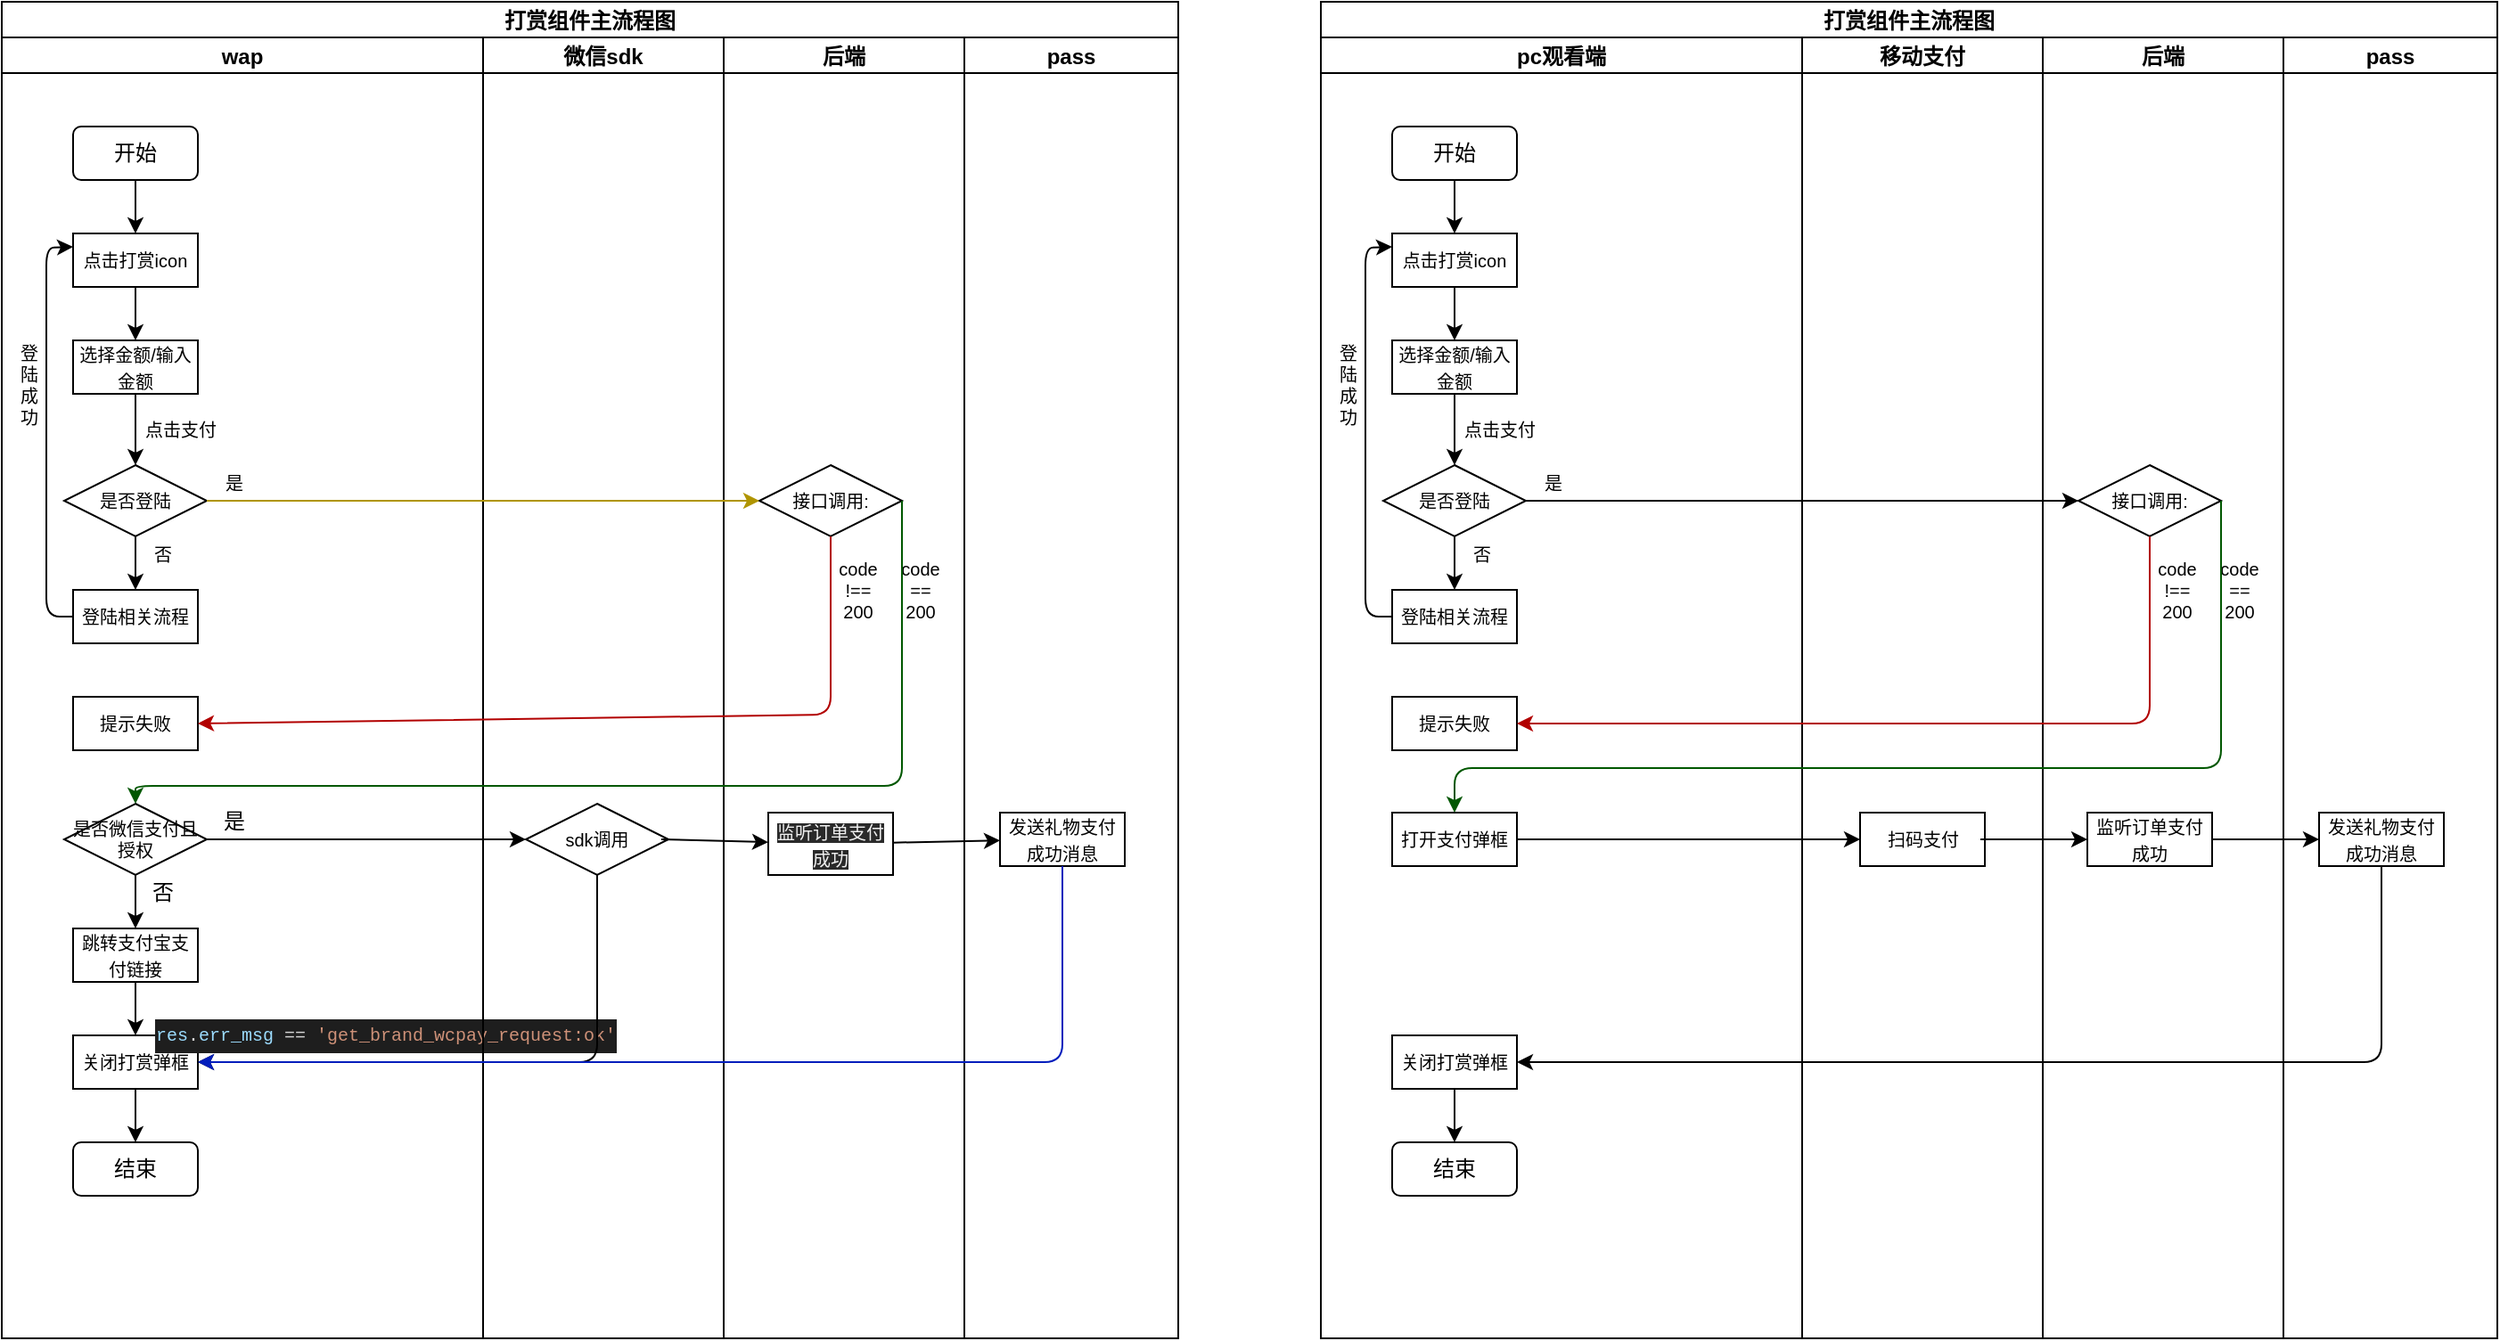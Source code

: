 <mxfile>
    <diagram id="euX9YsUQt2eFNL9V4EkM" name="第 1 页">
        <mxGraphModel dx="959" dy="1670" grid="1" gridSize="10" guides="1" tooltips="1" connect="1" arrows="1" fold="1" page="1" pageScale="1" pageWidth="827" pageHeight="1169" math="0" shadow="0">
            <root>
                <mxCell id="0"/>
                <mxCell id="1" parent="0"/>
                <mxCell id="2" value="打赏组件主流程图" style="swimlane;childLayout=stackLayout;resizeParent=1;resizeParentMax=0;startSize=20;" parent="1" vertex="1">
                    <mxGeometry x="120" y="-120" width="660" height="750" as="geometry"/>
                </mxCell>
                <mxCell id="3" value="wap" style="swimlane;startSize=20;" parent="2" vertex="1">
                    <mxGeometry y="20" width="270" height="730" as="geometry"/>
                </mxCell>
                <mxCell id="4" style="edgeStyle=none;html=1;exitX=0.5;exitY=1;exitDx=0;exitDy=0;entryX=0.5;entryY=0;entryDx=0;entryDy=0;" parent="3" source="5" target="7" edge="1">
                    <mxGeometry relative="1" as="geometry"/>
                </mxCell>
                <mxCell id="5" value="开始" style="rounded=1;whiteSpace=wrap;html=1;" parent="3" vertex="1">
                    <mxGeometry x="40" y="50" width="70" height="30" as="geometry"/>
                </mxCell>
                <mxCell id="6" value="" style="edgeStyle=none;html=1;fontSize=10;" parent="3" source="7" edge="1">
                    <mxGeometry relative="1" as="geometry">
                        <mxPoint x="75" y="170" as="targetPoint"/>
                    </mxGeometry>
                </mxCell>
                <mxCell id="7" value="&lt;font style=&quot;font-size: 10px&quot;&gt;点击打赏icon&lt;/font&gt;" style="rounded=0;whiteSpace=wrap;html=1;" parent="3" vertex="1">
                    <mxGeometry x="40" y="110" width="70" height="30" as="geometry"/>
                </mxCell>
                <mxCell id="11" value="" style="edgeStyle=none;html=1;fontSize=10;" parent="3" source="12" target="14" edge="1">
                    <mxGeometry relative="1" as="geometry"/>
                </mxCell>
                <mxCell id="12" value="是否登陆" style="rhombus;whiteSpace=wrap;html=1;fontSize=10;" parent="3" vertex="1">
                    <mxGeometry x="35" y="240" width="80" height="40" as="geometry"/>
                </mxCell>
                <mxCell id="13" style="edgeStyle=none;html=1;exitX=0;exitY=0.5;exitDx=0;exitDy=0;entryX=0;entryY=0.25;entryDx=0;entryDy=0;fontSize=10;" parent="3" source="14" target="7" edge="1">
                    <mxGeometry relative="1" as="geometry">
                        <Array as="points">
                            <mxPoint x="25" y="325"/>
                            <mxPoint x="25" y="270"/>
                            <mxPoint x="25" y="220"/>
                            <mxPoint x="25" y="118"/>
                        </Array>
                    </mxGeometry>
                </mxCell>
                <mxCell id="14" value="&lt;font style=&quot;font-size: 10px&quot;&gt;登陆相关流程&lt;/font&gt;" style="rounded=0;whiteSpace=wrap;html=1;" parent="3" vertex="1">
                    <mxGeometry x="40" y="310" width="70" height="30" as="geometry"/>
                </mxCell>
                <mxCell id="15" value="登&lt;br&gt;陆&lt;br&gt;成&lt;br&gt;功" style="text;html=1;align=center;verticalAlign=middle;resizable=0;points=[];autosize=1;strokeColor=none;fillColor=none;fontSize=10;" parent="3" vertex="1">
                    <mxGeometry y="170" width="30" height="50" as="geometry"/>
                </mxCell>
                <mxCell id="16" value="点击支付" style="text;html=1;align=center;verticalAlign=middle;resizable=0;points=[];autosize=1;strokeColor=none;fillColor=none;fontSize=10;" parent="3" vertex="1">
                    <mxGeometry x="70" y="210" width="60" height="20" as="geometry"/>
                </mxCell>
                <mxCell id="17" value="是" style="text;html=1;align=center;verticalAlign=middle;resizable=0;points=[];autosize=1;strokeColor=none;fillColor=none;fontSize=10;" parent="3" vertex="1">
                    <mxGeometry x="115" y="240" width="30" height="20" as="geometry"/>
                </mxCell>
                <mxCell id="18" value="&lt;font style=&quot;font-size: 10px&quot;&gt;提示失败&lt;/font&gt;" style="rounded=0;whiteSpace=wrap;html=1;" parent="3" vertex="1">
                    <mxGeometry x="40" y="370" width="70" height="30" as="geometry"/>
                </mxCell>
                <mxCell id="48" style="edgeStyle=none;html=1;exitX=0.5;exitY=1;exitDx=0;exitDy=0;entryX=0.5;entryY=0;entryDx=0;entryDy=0;" parent="3" source="44" target="12" edge="1">
                    <mxGeometry relative="1" as="geometry"/>
                </mxCell>
                <mxCell id="44" value="&lt;font style=&quot;font-size: 10px&quot;&gt;选择金额/输入金额&lt;/font&gt;" style="rounded=0;whiteSpace=wrap;html=1;" parent="3" vertex="1">
                    <mxGeometry x="40" y="170" width="70" height="30" as="geometry"/>
                </mxCell>
                <mxCell id="59" style="edgeStyle=none;html=1;exitX=0.5;exitY=1;exitDx=0;exitDy=0;entryX=0.5;entryY=0;entryDx=0;entryDy=0;" parent="3" source="54" target="58" edge="1">
                    <mxGeometry relative="1" as="geometry"/>
                </mxCell>
                <mxCell id="54" value="是否微信支付且授权" style="rhombus;whiteSpace=wrap;html=1;fontSize=10;" parent="3" vertex="1">
                    <mxGeometry x="35" y="430" width="80" height="40" as="geometry"/>
                </mxCell>
                <mxCell id="57" value="否" style="text;html=1;align=center;verticalAlign=middle;resizable=0;points=[];autosize=1;strokeColor=none;fillColor=none;" parent="3" vertex="1">
                    <mxGeometry x="75" y="470" width="30" height="20" as="geometry"/>
                </mxCell>
                <mxCell id="19" value="" style="edgeStyle=none;html=1;fontSize=10;" parent="3" target="21" edge="1">
                    <mxGeometry relative="1" as="geometry">
                        <mxPoint x="75" y="590.0" as="sourcePoint"/>
                    </mxGeometry>
                </mxCell>
                <mxCell id="21" value="结束" style="rounded=1;whiteSpace=wrap;html=1;" parent="3" vertex="1">
                    <mxGeometry x="40" y="620" width="70" height="30" as="geometry"/>
                </mxCell>
                <mxCell id="61" value="" style="edgeStyle=none;html=1;" parent="3" source="58" target="60" edge="1">
                    <mxGeometry relative="1" as="geometry"/>
                </mxCell>
                <mxCell id="58" value="&lt;span style=&quot;font-size: 10px&quot;&gt;跳转支付宝支付链接&lt;/span&gt;" style="rounded=0;whiteSpace=wrap;html=1;" parent="3" vertex="1">
                    <mxGeometry x="40" y="500" width="70" height="30" as="geometry"/>
                </mxCell>
                <mxCell id="60" value="&lt;span style=&quot;font-size: 10px&quot;&gt;关闭打赏弹框&lt;/span&gt;" style="rounded=0;whiteSpace=wrap;html=1;" parent="3" vertex="1">
                    <mxGeometry x="40" y="560" width="70" height="30" as="geometry"/>
                </mxCell>
                <mxCell id="63" value="&lt;div style=&quot;color: rgb(212 , 212 , 212) ; background-color: rgb(30 , 30 , 30) ; font-family: &amp;#34;consolas&amp;#34; , &amp;#34;courier new&amp;#34; , monospace ; line-height: 19px&quot;&gt;&lt;font style=&quot;font-size: 10px&quot;&gt;&lt;span style=&quot;color: rgb(156 , 220 , 254)&quot;&gt;res&lt;/span&gt;.&lt;span style=&quot;color: rgb(156 , 220 , 254)&quot;&gt;err_msg&lt;/span&gt; == &lt;span style=&quot;color: rgb(206 , 145 , 120)&quot;&gt;'get_brand_wcpay_request:ok'&lt;/span&gt;&lt;/font&gt;&lt;/div&gt;" style="text;html=1;align=center;verticalAlign=middle;resizable=0;points=[];autosize=1;strokeColor=none;fillColor=none;" parent="3" vertex="1">
                    <mxGeometry x="90" y="545" width="250" height="30" as="geometry"/>
                </mxCell>
                <mxCell id="49" value="微信sdk" style="swimlane;startSize=20;" parent="2" vertex="1">
                    <mxGeometry x="270" y="20" width="135" height="730" as="geometry"/>
                </mxCell>
                <mxCell id="50" value="sdk调用" style="rhombus;whiteSpace=wrap;html=1;fontSize=10;" parent="49" vertex="1">
                    <mxGeometry x="24" y="430" width="80" height="40" as="geometry"/>
                </mxCell>
                <mxCell id="27" value="后端" style="swimlane;startSize=20;" parent="2" vertex="1">
                    <mxGeometry x="405" y="20" width="135" height="730" as="geometry"/>
                </mxCell>
                <mxCell id="28" value="接口调用:" style="rhombus;whiteSpace=wrap;html=1;fontSize=10;" parent="27" vertex="1">
                    <mxGeometry x="20" y="240" width="80" height="40" as="geometry"/>
                </mxCell>
                <mxCell id="29" value="code&lt;br&gt;!==&lt;br&gt;200" style="text;html=1;align=center;verticalAlign=middle;resizable=0;points=[];autosize=1;strokeColor=none;fillColor=none;fontSize=10;" parent="27" vertex="1">
                    <mxGeometry x="55" y="290" width="40" height="40" as="geometry"/>
                </mxCell>
                <mxCell id="51" value="code&lt;br&gt;==&lt;br&gt;200" style="text;html=1;align=center;verticalAlign=middle;resizable=0;points=[];autosize=1;strokeColor=none;fillColor=none;fontSize=10;" parent="27" vertex="1">
                    <mxGeometry x="90" y="290" width="40" height="40" as="geometry"/>
                </mxCell>
                <mxCell id="65" value="&#10;&#10;&lt;span style=&quot;color: rgb(240, 240, 240); font-family: helvetica; font-size: 10px; font-style: normal; font-weight: 400; letter-spacing: normal; text-align: center; text-indent: 0px; text-transform: none; word-spacing: 0px; background-color: rgb(42, 42, 42); display: inline; float: none;&quot;&gt;监听订单支付成功&lt;/span&gt;&#10;&#10;" style="rounded=0;whiteSpace=wrap;html=1;" parent="27" vertex="1">
                    <mxGeometry x="25" y="435" width="70" height="35" as="geometry"/>
                </mxCell>
                <mxCell id="32" value="pass" style="swimlane;startSize=20;" parent="2" vertex="1">
                    <mxGeometry x="540" y="20" width="120" height="730" as="geometry"/>
                </mxCell>
                <mxCell id="33" value="&lt;font style=&quot;font-size: 10px&quot;&gt;发送礼物支付成功消息&lt;/font&gt;" style="rounded=0;whiteSpace=wrap;html=1;" parent="32" vertex="1">
                    <mxGeometry x="20" y="435" width="70" height="30" as="geometry"/>
                </mxCell>
                <mxCell id="34" value="" style="edgeStyle=none;html=1;fontSize=10;entryX=1;entryY=0.5;entryDx=0;entryDy=0;fillColor=#e51400;strokeColor=#B20000;" parent="2" source="28" target="18" edge="1">
                    <mxGeometry relative="1" as="geometry">
                        <mxPoint x="205" y="380" as="targetPoint"/>
                        <Array as="points">
                            <mxPoint x="465" y="400"/>
                        </Array>
                    </mxGeometry>
                </mxCell>
                <mxCell id="36" value="" style="edgeStyle=none;html=1;fontSize=10;fillColor=#008a00;strokeColor=#005700;exitX=1;exitY=0.5;exitDx=0;exitDy=0;entryX=0.5;entryY=0;entryDx=0;entryDy=0;" parent="2" source="28" target="54" edge="1">
                    <mxGeometry relative="1" as="geometry">
                        <mxPoint x="180" y="460" as="targetPoint"/>
                        <Array as="points">
                            <mxPoint x="505" y="440"/>
                            <mxPoint x="290" y="440"/>
                            <mxPoint x="180" y="440"/>
                            <mxPoint x="75" y="440"/>
                        </Array>
                    </mxGeometry>
                </mxCell>
                <mxCell id="37" style="edgeStyle=none;html=1;exitX=1;exitY=0.5;exitDx=0;exitDy=0;fontSize=10;entryX=0;entryY=0.5;entryDx=0;entryDy=0;fillColor=#e3c800;strokeColor=#B09500;" parent="2" source="12" target="28" edge="1">
                    <mxGeometry relative="1" as="geometry">
                        <mxPoint x="150.0" y="279.793" as="targetPoint"/>
                    </mxGeometry>
                </mxCell>
                <mxCell id="55" value="" style="edgeStyle=none;html=1;entryX=0;entryY=0.5;entryDx=0;entryDy=0;" parent="2" source="54" target="50" edge="1">
                    <mxGeometry relative="1" as="geometry">
                        <mxPoint x="195" y="470" as="targetPoint"/>
                    </mxGeometry>
                </mxCell>
                <mxCell id="62" style="edgeStyle=none;html=1;exitX=0.5;exitY=1;exitDx=0;exitDy=0;entryX=1;entryY=0.5;entryDx=0;entryDy=0;" parent="2" source="50" target="60" edge="1">
                    <mxGeometry relative="1" as="geometry">
                        <mxPoint x="334" y="610" as="targetPoint"/>
                        <Array as="points">
                            <mxPoint x="334" y="595"/>
                        </Array>
                    </mxGeometry>
                </mxCell>
                <mxCell id="64" value="" style="edgeStyle=none;html=1;fontSize=10;entryX=1;entryY=0.5;entryDx=0;entryDy=0;fillColor=#0050ef;strokeColor=#001DBC;" parent="2" source="33" target="60" edge="1">
                    <mxGeometry relative="1" as="geometry">
                        <mxPoint x="600" y="630" as="targetPoint"/>
                        <Array as="points">
                            <mxPoint x="595" y="595"/>
                        </Array>
                    </mxGeometry>
                </mxCell>
                <mxCell id="66" value="" style="edgeStyle=none;html=1;fontSize=10;" parent="2" source="65" target="33" edge="1">
                    <mxGeometry relative="1" as="geometry"/>
                </mxCell>
                <mxCell id="67" value="" style="edgeStyle=none;html=1;fontSize=10;" parent="2" target="65" edge="1">
                    <mxGeometry relative="1" as="geometry">
                        <mxPoint x="370" y="470" as="sourcePoint"/>
                    </mxGeometry>
                </mxCell>
                <mxCell id="41" value="否" style="text;html=1;align=center;verticalAlign=middle;resizable=0;points=[];autosize=1;strokeColor=none;fillColor=none;fontSize=10;" parent="1" vertex="1">
                    <mxGeometry x="195" y="180" width="30" height="20" as="geometry"/>
                </mxCell>
                <mxCell id="56" value="是" style="text;html=1;align=center;verticalAlign=middle;resizable=0;points=[];autosize=1;strokeColor=none;fillColor=none;" parent="1" vertex="1">
                    <mxGeometry x="235" y="330" width="30" height="20" as="geometry"/>
                </mxCell>
                <mxCell id="68" value="打赏组件主流程图" style="swimlane;childLayout=stackLayout;resizeParent=1;resizeParentMax=0;startSize=20;" parent="1" vertex="1">
                    <mxGeometry x="860" y="-120" width="660" height="750" as="geometry"/>
                </mxCell>
                <mxCell id="69" value="pc观看端" style="swimlane;startSize=20;horizontal=1;swimlaneFillColor=none;" parent="68" vertex="1">
                    <mxGeometry y="20" width="270" height="730" as="geometry"/>
                </mxCell>
                <mxCell id="70" style="edgeStyle=none;html=1;exitX=0.5;exitY=1;exitDx=0;exitDy=0;entryX=0.5;entryY=0;entryDx=0;entryDy=0;" parent="69" source="71" target="73" edge="1">
                    <mxGeometry relative="1" as="geometry"/>
                </mxCell>
                <mxCell id="71" value="开始" style="rounded=1;whiteSpace=wrap;html=1;" parent="69" vertex="1">
                    <mxGeometry x="40" y="50" width="70" height="30" as="geometry"/>
                </mxCell>
                <mxCell id="72" value="" style="edgeStyle=none;html=1;fontSize=10;" parent="69" source="73" edge="1">
                    <mxGeometry relative="1" as="geometry">
                        <mxPoint x="75" y="170" as="targetPoint"/>
                    </mxGeometry>
                </mxCell>
                <mxCell id="73" value="&lt;span style=&quot;font-size: 10px&quot;&gt;点击打赏icon&lt;/span&gt;" style="rounded=0;whiteSpace=wrap;html=1;" parent="69" vertex="1">
                    <mxGeometry x="40" y="110" width="70" height="30" as="geometry"/>
                </mxCell>
                <mxCell id="74" value="" style="edgeStyle=none;html=1;fontSize=10;" parent="69" source="75" target="77" edge="1">
                    <mxGeometry relative="1" as="geometry"/>
                </mxCell>
                <mxCell id="75" value="是否登陆" style="rhombus;whiteSpace=wrap;html=1;fontSize=10;" parent="69" vertex="1">
                    <mxGeometry x="35" y="240" width="80" height="40" as="geometry"/>
                </mxCell>
                <mxCell id="76" style="edgeStyle=none;html=1;exitX=0;exitY=0.5;exitDx=0;exitDy=0;entryX=0;entryY=0.25;entryDx=0;entryDy=0;fontSize=10;" parent="69" source="77" target="73" edge="1">
                    <mxGeometry relative="1" as="geometry">
                        <Array as="points">
                            <mxPoint x="25" y="325"/>
                            <mxPoint x="25" y="270"/>
                            <mxPoint x="25" y="220"/>
                            <mxPoint x="25" y="118"/>
                        </Array>
                    </mxGeometry>
                </mxCell>
                <mxCell id="77" value="&lt;font style=&quot;font-size: 10px&quot;&gt;登陆相关流程&lt;/font&gt;" style="rounded=0;whiteSpace=wrap;html=1;" parent="69" vertex="1">
                    <mxGeometry x="40" y="310" width="70" height="30" as="geometry"/>
                </mxCell>
                <mxCell id="78" value="登&lt;br&gt;陆&lt;br&gt;成&lt;br&gt;功" style="text;html=1;align=center;verticalAlign=middle;resizable=0;points=[];autosize=1;strokeColor=none;fillColor=none;fontSize=10;" parent="69" vertex="1">
                    <mxGeometry y="170" width="30" height="50" as="geometry"/>
                </mxCell>
                <mxCell id="79" value="点击支付" style="text;html=1;align=center;verticalAlign=middle;resizable=0;points=[];autosize=1;strokeColor=none;fillColor=none;fontSize=10;" parent="69" vertex="1">
                    <mxGeometry x="70" y="210" width="60" height="20" as="geometry"/>
                </mxCell>
                <mxCell id="80" value="是" style="text;html=1;align=center;verticalAlign=middle;resizable=0;points=[];autosize=1;strokeColor=none;fillColor=none;fontSize=10;" parent="69" vertex="1">
                    <mxGeometry x="115" y="240" width="30" height="20" as="geometry"/>
                </mxCell>
                <mxCell id="81" value="&lt;font style=&quot;font-size: 10px&quot;&gt;提示失败&lt;/font&gt;" style="rounded=0;whiteSpace=wrap;html=1;" parent="69" vertex="1">
                    <mxGeometry x="40" y="370" width="70" height="30" as="geometry"/>
                </mxCell>
                <mxCell id="82" style="edgeStyle=none;html=1;exitX=0.5;exitY=1;exitDx=0;exitDy=0;entryX=0.5;entryY=0;entryDx=0;entryDy=0;" parent="69" source="83" target="75" edge="1">
                    <mxGeometry relative="1" as="geometry"/>
                </mxCell>
                <mxCell id="83" value="&lt;font style=&quot;font-size: 10px&quot;&gt;选择金额/输入金额&lt;/font&gt;" style="rounded=0;whiteSpace=wrap;html=1;" parent="69" vertex="1">
                    <mxGeometry x="40" y="170" width="70" height="30" as="geometry"/>
                </mxCell>
                <mxCell id="84" style="edgeStyle=none;html=1;exitX=0.5;exitY=1;exitDx=0;exitDy=0;entryX=0.5;entryY=0;entryDx=0;entryDy=0;" parent="69" edge="1">
                    <mxGeometry relative="1" as="geometry">
                        <mxPoint x="75" y="470.0" as="sourcePoint"/>
                    </mxGeometry>
                </mxCell>
                <mxCell id="87" value="" style="edgeStyle=none;html=1;fontSize=10;" parent="69" target="88" edge="1">
                    <mxGeometry relative="1" as="geometry">
                        <mxPoint x="75" y="590.0" as="sourcePoint"/>
                    </mxGeometry>
                </mxCell>
                <mxCell id="88" value="结束" style="rounded=1;whiteSpace=wrap;html=1;" parent="69" vertex="1">
                    <mxGeometry x="40" y="620" width="70" height="30" as="geometry"/>
                </mxCell>
                <mxCell id="91" value="&lt;span style=&quot;font-size: 10px&quot;&gt;关闭打赏弹框&lt;/span&gt;" style="rounded=0;whiteSpace=wrap;html=1;" parent="69" vertex="1">
                    <mxGeometry x="40" y="560" width="70" height="30" as="geometry"/>
                </mxCell>
                <mxCell id="114" value="&lt;font style=&quot;font-size: 10px&quot;&gt;打开支付弹框&lt;/font&gt;" style="rounded=0;whiteSpace=wrap;html=1;" parent="69" vertex="1">
                    <mxGeometry x="40" y="435" width="70" height="30" as="geometry"/>
                </mxCell>
                <mxCell id="93" value="移动支付" style="swimlane;startSize=20;" parent="68" vertex="1">
                    <mxGeometry x="270" y="20" width="135" height="730" as="geometry"/>
                </mxCell>
                <mxCell id="113" value="&lt;font style=&quot;font-size: 10px&quot;&gt;扫码支付&lt;/font&gt;" style="rounded=0;whiteSpace=wrap;html=1;" parent="93" vertex="1">
                    <mxGeometry x="32.5" y="435" width="70" height="30" as="geometry"/>
                </mxCell>
                <mxCell id="95" value="后端" style="swimlane;startSize=20;" parent="68" vertex="1">
                    <mxGeometry x="405" y="20" width="135" height="730" as="geometry"/>
                </mxCell>
                <mxCell id="96" value="接口调用:" style="rhombus;whiteSpace=wrap;html=1;fontSize=10;" parent="95" vertex="1">
                    <mxGeometry x="20" y="240" width="80" height="40" as="geometry"/>
                </mxCell>
                <mxCell id="97" value="code&lt;br&gt;!==&lt;br&gt;200" style="text;html=1;align=center;verticalAlign=middle;resizable=0;points=[];autosize=1;strokeColor=none;fillColor=none;fontSize=10;" parent="95" vertex="1">
                    <mxGeometry x="55" y="290" width="40" height="40" as="geometry"/>
                </mxCell>
                <mxCell id="98" value="code&lt;br&gt;==&lt;br&gt;200" style="text;html=1;align=center;verticalAlign=middle;resizable=0;points=[];autosize=1;strokeColor=none;fillColor=none;fontSize=10;" parent="95" vertex="1">
                    <mxGeometry x="90" y="290" width="40" height="40" as="geometry"/>
                </mxCell>
                <mxCell id="99" value="&lt;font style=&quot;font-size: 10px&quot;&gt;监听订单支付成功&lt;/font&gt;" style="rounded=0;whiteSpace=wrap;html=1;" parent="95" vertex="1">
                    <mxGeometry x="25" y="435" width="70" height="30" as="geometry"/>
                </mxCell>
                <mxCell id="100" value="pass" style="swimlane;startSize=20;" parent="68" vertex="1">
                    <mxGeometry x="540" y="20" width="120" height="730" as="geometry"/>
                </mxCell>
                <mxCell id="101" value="&lt;font style=&quot;font-size: 10px&quot;&gt;发送礼物支付成功消息&lt;/font&gt;" style="rounded=0;whiteSpace=wrap;html=1;" parent="100" vertex="1">
                    <mxGeometry x="20" y="435" width="70" height="30" as="geometry"/>
                </mxCell>
                <mxCell id="102" value="" style="edgeStyle=none;html=1;fontSize=10;entryX=1;entryY=0.5;entryDx=0;entryDy=0;fillColor=#e51400;strokeColor=#B20000;" parent="68" source="96" target="81" edge="1">
                    <mxGeometry relative="1" as="geometry">
                        <mxPoint x="205" y="380" as="targetPoint"/>
                        <Array as="points">
                            <mxPoint x="465" y="405"/>
                        </Array>
                    </mxGeometry>
                </mxCell>
                <mxCell id="104" style="edgeStyle=none;html=1;exitX=1;exitY=0.5;exitDx=0;exitDy=0;fontSize=10;entryX=0;entryY=0.5;entryDx=0;entryDy=0;" parent="68" source="75" target="96" edge="1">
                    <mxGeometry relative="1" as="geometry">
                        <mxPoint x="150.0" y="279.793" as="targetPoint"/>
                    </mxGeometry>
                </mxCell>
                <mxCell id="107" value="" style="edgeStyle=none;html=1;fontSize=10;entryX=1;entryY=0.5;entryDx=0;entryDy=0;" parent="68" source="101" target="91" edge="1">
                    <mxGeometry relative="1" as="geometry">
                        <mxPoint x="600" y="630" as="targetPoint"/>
                        <Array as="points">
                            <mxPoint x="595" y="595"/>
                        </Array>
                    </mxGeometry>
                </mxCell>
                <mxCell id="108" value="" style="edgeStyle=none;html=1;fontSize=10;" parent="68" source="99" target="101" edge="1">
                    <mxGeometry relative="1" as="geometry"/>
                </mxCell>
                <mxCell id="109" value="" style="edgeStyle=none;html=1;fontSize=10;" parent="68" target="99" edge="1">
                    <mxGeometry relative="1" as="geometry">
                        <mxPoint x="370" y="470" as="sourcePoint"/>
                    </mxGeometry>
                </mxCell>
                <mxCell id="112" style="edgeStyle=none;html=1;exitX=1;exitY=0.5;exitDx=0;exitDy=0;entryX=0.5;entryY=0;entryDx=0;entryDy=0;fontSize=10;fillColor=#008a00;strokeColor=#005700;" parent="68" source="96" target="114" edge="1">
                    <mxGeometry relative="1" as="geometry">
                        <mxPoint x="334" y="450.0" as="targetPoint"/>
                        <Array as="points">
                            <mxPoint x="505" y="430"/>
                            <mxPoint x="420" y="430"/>
                            <mxPoint x="338" y="430"/>
                            <mxPoint x="75" y="430"/>
                        </Array>
                    </mxGeometry>
                </mxCell>
                <mxCell id="115" value="" style="edgeStyle=none;html=1;fontSize=10;entryX=0;entryY=0.5;entryDx=0;entryDy=0;" parent="68" source="114" target="113" edge="1">
                    <mxGeometry relative="1" as="geometry">
                        <mxPoint x="190" y="465" as="targetPoint"/>
                    </mxGeometry>
                </mxCell>
                <mxCell id="110" value="否" style="text;html=1;align=center;verticalAlign=middle;resizable=0;points=[];autosize=1;strokeColor=none;fillColor=none;fontSize=10;" parent="1" vertex="1">
                    <mxGeometry x="935" y="180" width="30" height="20" as="geometry"/>
                </mxCell>
            </root>
        </mxGraphModel>
    </diagram>
</mxfile>